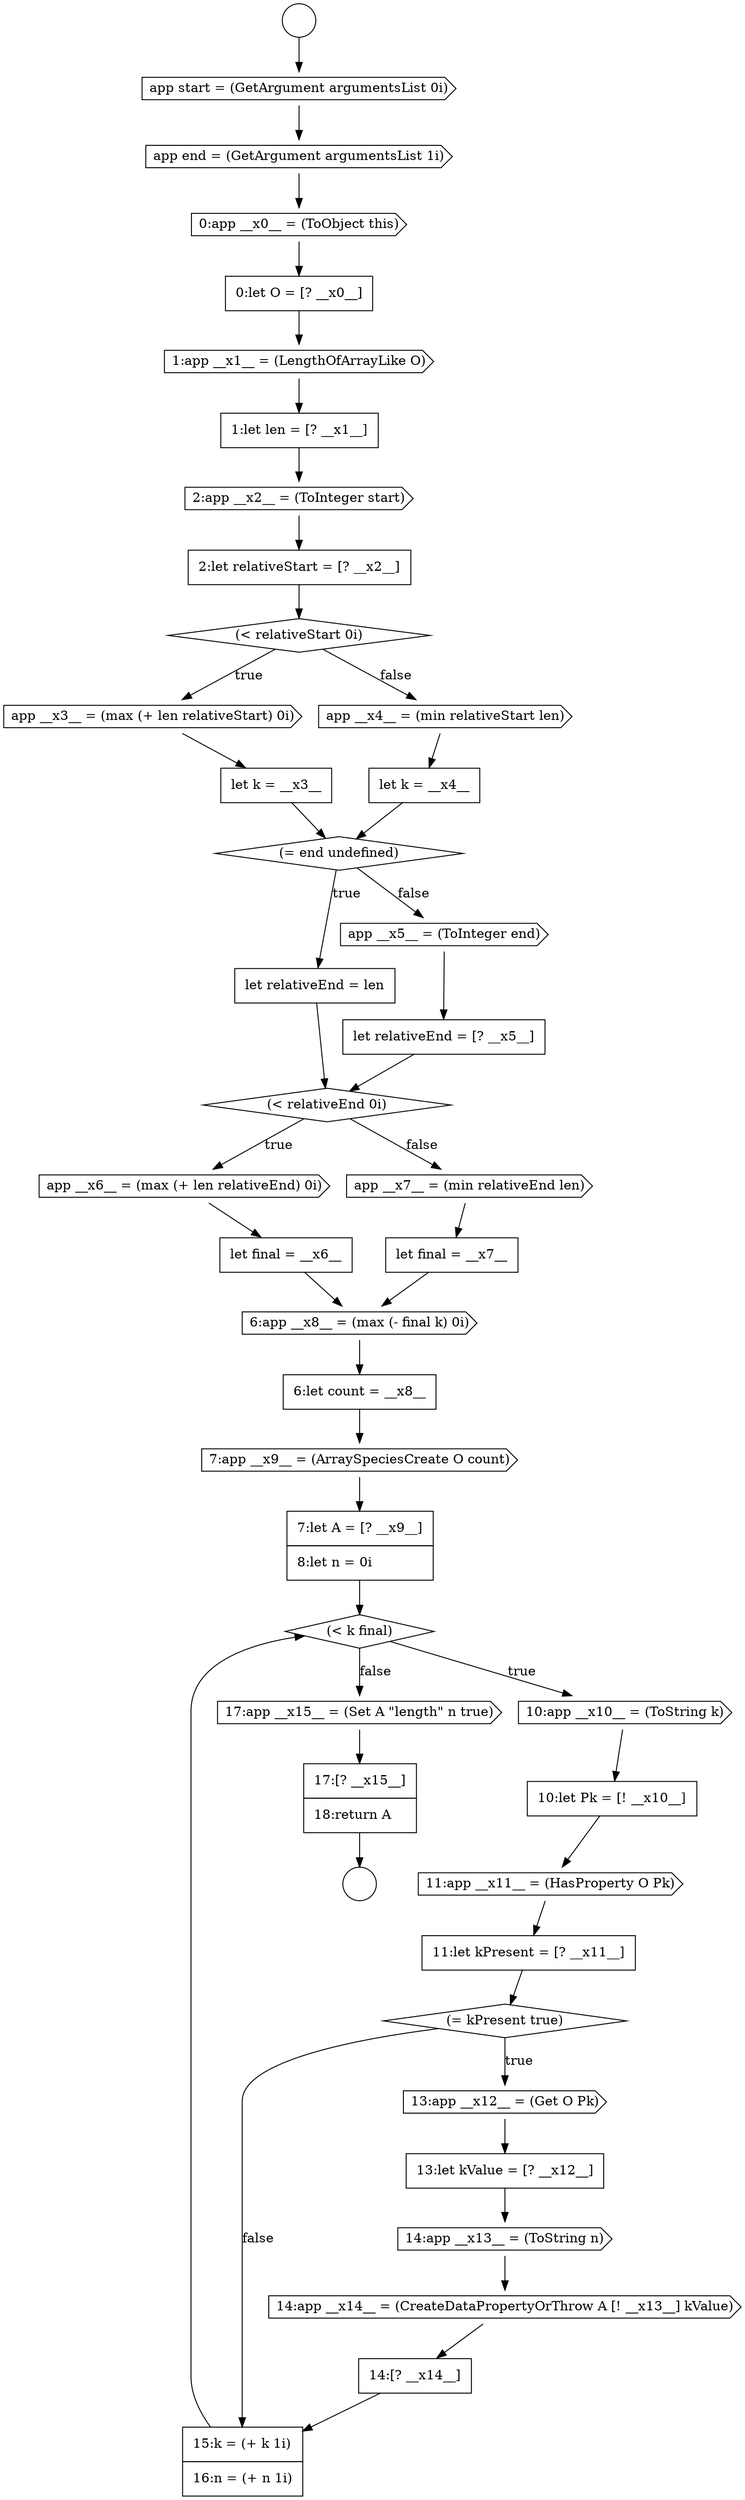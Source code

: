 digraph {
  node16431 [shape=none, margin=0, label=<<font color="black">
    <table border="0" cellborder="1" cellspacing="0" cellpadding="10">
      <tr><td align="left">7:let A = [? __x9__]</td></tr>
      <tr><td align="left">8:let n = 0i</td></tr>
    </table>
  </font>> color="black" fillcolor="white" style=filled]
  node16428 [shape=cds, label=<<font color="black">6:app __x8__ = (max (- final k) 0i)</font>> color="black" fillcolor="white" style=filled]
  node16410 [shape=cds, label=<<font color="black">1:app __x1__ = (LengthOfArrayLike O)</font>> color="black" fillcolor="white" style=filled]
  node16415 [shape=cds, label=<<font color="black">app __x3__ = (max (+ len relativeStart) 0i)</font>> color="black" fillcolor="white" style=filled]
  node16443 [shape=none, margin=0, label=<<font color="black">
    <table border="0" cellborder="1" cellspacing="0" cellpadding="10">
      <tr><td align="left">15:k = (+ k 1i)</td></tr>
      <tr><td align="left">16:n = (+ n 1i)</td></tr>
    </table>
  </font>> color="black" fillcolor="white" style=filled]
  node16438 [shape=cds, label=<<font color="black">13:app __x12__ = (Get O Pk)</font>> color="black" fillcolor="white" style=filled]
  node16412 [shape=cds, label=<<font color="black">2:app __x2__ = (ToInteger start)</font>> color="black" fillcolor="white" style=filled]
  node16444 [shape=cds, label=<<font color="black">17:app __x15__ = (Set A &quot;length&quot; n true)</font>> color="black" fillcolor="white" style=filled]
  node16427 [shape=none, margin=0, label=<<font color="black">
    <table border="0" cellborder="1" cellspacing="0" cellpadding="10">
      <tr><td align="left">let final = __x7__</td></tr>
    </table>
  </font>> color="black" fillcolor="white" style=filled]
  node16434 [shape=none, margin=0, label=<<font color="black">
    <table border="0" cellborder="1" cellspacing="0" cellpadding="10">
      <tr><td align="left">10:let Pk = [! __x10__]</td></tr>
    </table>
  </font>> color="black" fillcolor="white" style=filled]
  node16437 [shape=diamond, label=<<font color="black">(= kPresent true)</font>> color="black" fillcolor="white" style=filled]
  node16424 [shape=cds, label=<<font color="black">app __x6__ = (max (+ len relativeEnd) 0i)</font>> color="black" fillcolor="white" style=filled]
  node16413 [shape=none, margin=0, label=<<font color="black">
    <table border="0" cellborder="1" cellspacing="0" cellpadding="10">
      <tr><td align="left">2:let relativeStart = [? __x2__]</td></tr>
    </table>
  </font>> color="black" fillcolor="white" style=filled]
  node16420 [shape=none, margin=0, label=<<font color="black">
    <table border="0" cellborder="1" cellspacing="0" cellpadding="10">
      <tr><td align="left">let relativeEnd = len</td></tr>
    </table>
  </font>> color="black" fillcolor="white" style=filled]
  node16409 [shape=none, margin=0, label=<<font color="black">
    <table border="0" cellborder="1" cellspacing="0" cellpadding="10">
      <tr><td align="left">0:let O = [? __x0__]</td></tr>
    </table>
  </font>> color="black" fillcolor="white" style=filled]
  node16433 [shape=cds, label=<<font color="black">10:app __x10__ = (ToString k)</font>> color="black" fillcolor="white" style=filled]
  node16406 [shape=cds, label=<<font color="black">app start = (GetArgument argumentsList 0i)</font>> color="black" fillcolor="white" style=filled]
  node16440 [shape=cds, label=<<font color="black">14:app __x13__ = (ToString n)</font>> color="black" fillcolor="white" style=filled]
  node16423 [shape=diamond, label=<<font color="black">(&lt; relativeEnd 0i)</font>> color="black" fillcolor="white" style=filled]
  node16414 [shape=diamond, label=<<font color="black">(&lt; relativeStart 0i)</font>> color="black" fillcolor="white" style=filled]
  node16441 [shape=cds, label=<<font color="black">14:app __x14__ = (CreateDataPropertyOrThrow A [! __x13__] kValue)</font>> color="black" fillcolor="white" style=filled]
  node16436 [shape=none, margin=0, label=<<font color="black">
    <table border="0" cellborder="1" cellspacing="0" cellpadding="10">
      <tr><td align="left">11:let kPresent = [? __x11__]</td></tr>
    </table>
  </font>> color="black" fillcolor="white" style=filled]
  node16419 [shape=diamond, label=<<font color="black">(= end undefined)</font>> color="black" fillcolor="white" style=filled]
  node16445 [shape=none, margin=0, label=<<font color="black">
    <table border="0" cellborder="1" cellspacing="0" cellpadding="10">
      <tr><td align="left">17:[? __x15__]</td></tr>
      <tr><td align="left">18:return A</td></tr>
    </table>
  </font>> color="black" fillcolor="white" style=filled]
  node16432 [shape=diamond, label=<<font color="black">(&lt; k final)</font>> color="black" fillcolor="white" style=filled]
  node16405 [shape=circle label=" " color="black" fillcolor="white" style=filled]
  node16439 [shape=none, margin=0, label=<<font color="black">
    <table border="0" cellborder="1" cellspacing="0" cellpadding="10">
      <tr><td align="left">13:let kValue = [? __x12__]</td></tr>
    </table>
  </font>> color="black" fillcolor="white" style=filled]
  node16404 [shape=circle label=" " color="black" fillcolor="white" style=filled]
  node16422 [shape=none, margin=0, label=<<font color="black">
    <table border="0" cellborder="1" cellspacing="0" cellpadding="10">
      <tr><td align="left">let relativeEnd = [? __x5__]</td></tr>
    </table>
  </font>> color="black" fillcolor="white" style=filled]
  node16425 [shape=none, margin=0, label=<<font color="black">
    <table border="0" cellborder="1" cellspacing="0" cellpadding="10">
      <tr><td align="left">let final = __x6__</td></tr>
    </table>
  </font>> color="black" fillcolor="white" style=filled]
  node16408 [shape=cds, label=<<font color="black">0:app __x0__ = (ToObject this)</font>> color="black" fillcolor="white" style=filled]
  node16435 [shape=cds, label=<<font color="black">11:app __x11__ = (HasProperty O Pk)</font>> color="black" fillcolor="white" style=filled]
  node16442 [shape=none, margin=0, label=<<font color="black">
    <table border="0" cellborder="1" cellspacing="0" cellpadding="10">
      <tr><td align="left">14:[? __x14__]</td></tr>
    </table>
  </font>> color="black" fillcolor="white" style=filled]
  node16429 [shape=none, margin=0, label=<<font color="black">
    <table border="0" cellborder="1" cellspacing="0" cellpadding="10">
      <tr><td align="left">6:let count = __x8__</td></tr>
    </table>
  </font>> color="black" fillcolor="white" style=filled]
  node16416 [shape=none, margin=0, label=<<font color="black">
    <table border="0" cellborder="1" cellspacing="0" cellpadding="10">
      <tr><td align="left">let k = __x3__</td></tr>
    </table>
  </font>> color="black" fillcolor="white" style=filled]
  node16411 [shape=none, margin=0, label=<<font color="black">
    <table border="0" cellborder="1" cellspacing="0" cellpadding="10">
      <tr><td align="left">1:let len = [? __x1__]</td></tr>
    </table>
  </font>> color="black" fillcolor="white" style=filled]
  node16418 [shape=none, margin=0, label=<<font color="black">
    <table border="0" cellborder="1" cellspacing="0" cellpadding="10">
      <tr><td align="left">let k = __x4__</td></tr>
    </table>
  </font>> color="black" fillcolor="white" style=filled]
  node16421 [shape=cds, label=<<font color="black">app __x5__ = (ToInteger end)</font>> color="black" fillcolor="white" style=filled]
  node16426 [shape=cds, label=<<font color="black">app __x7__ = (min relativeEnd len)</font>> color="black" fillcolor="white" style=filled]
  node16407 [shape=cds, label=<<font color="black">app end = (GetArgument argumentsList 1i)</font>> color="black" fillcolor="white" style=filled]
  node16430 [shape=cds, label=<<font color="black">7:app __x9__ = (ArraySpeciesCreate O count)</font>> color="black" fillcolor="white" style=filled]
  node16417 [shape=cds, label=<<font color="black">app __x4__ = (min relativeStart len)</font>> color="black" fillcolor="white" style=filled]
  node16426 -> node16427 [ color="black"]
  node16406 -> node16407 [ color="black"]
  node16421 -> node16422 [ color="black"]
  node16416 -> node16419 [ color="black"]
  node16413 -> node16414 [ color="black"]
  node16409 -> node16410 [ color="black"]
  node16423 -> node16424 [label=<<font color="black">true</font>> color="black"]
  node16423 -> node16426 [label=<<font color="black">false</font>> color="black"]
  node16422 -> node16423 [ color="black"]
  node16420 -> node16423 [ color="black"]
  node16424 -> node16425 [ color="black"]
  node16412 -> node16413 [ color="black"]
  node16418 -> node16419 [ color="black"]
  node16407 -> node16408 [ color="black"]
  node16434 -> node16435 [ color="black"]
  node16408 -> node16409 [ color="black"]
  node16427 -> node16428 [ color="black"]
  node16404 -> node16406 [ color="black"]
  node16433 -> node16434 [ color="black"]
  node16437 -> node16438 [label=<<font color="black">true</font>> color="black"]
  node16437 -> node16443 [label=<<font color="black">false</font>> color="black"]
  node16428 -> node16429 [ color="black"]
  node16444 -> node16445 [ color="black"]
  node16425 -> node16428 [ color="black"]
  node16429 -> node16430 [ color="black"]
  node16414 -> node16415 [label=<<font color="black">true</font>> color="black"]
  node16414 -> node16417 [label=<<font color="black">false</font>> color="black"]
  node16419 -> node16420 [label=<<font color="black">true</font>> color="black"]
  node16419 -> node16421 [label=<<font color="black">false</font>> color="black"]
  node16442 -> node16443 [ color="black"]
  node16439 -> node16440 [ color="black"]
  node16438 -> node16439 [ color="black"]
  node16415 -> node16416 [ color="black"]
  node16441 -> node16442 [ color="black"]
  node16431 -> node16432 [ color="black"]
  node16417 -> node16418 [ color="black"]
  node16443 -> node16432 [ color="black"]
  node16410 -> node16411 [ color="black"]
  node16435 -> node16436 [ color="black"]
  node16430 -> node16431 [ color="black"]
  node16432 -> node16433 [label=<<font color="black">true</font>> color="black"]
  node16432 -> node16444 [label=<<font color="black">false</font>> color="black"]
  node16436 -> node16437 [ color="black"]
  node16440 -> node16441 [ color="black"]
  node16445 -> node16405 [ color="black"]
  node16411 -> node16412 [ color="black"]
}
